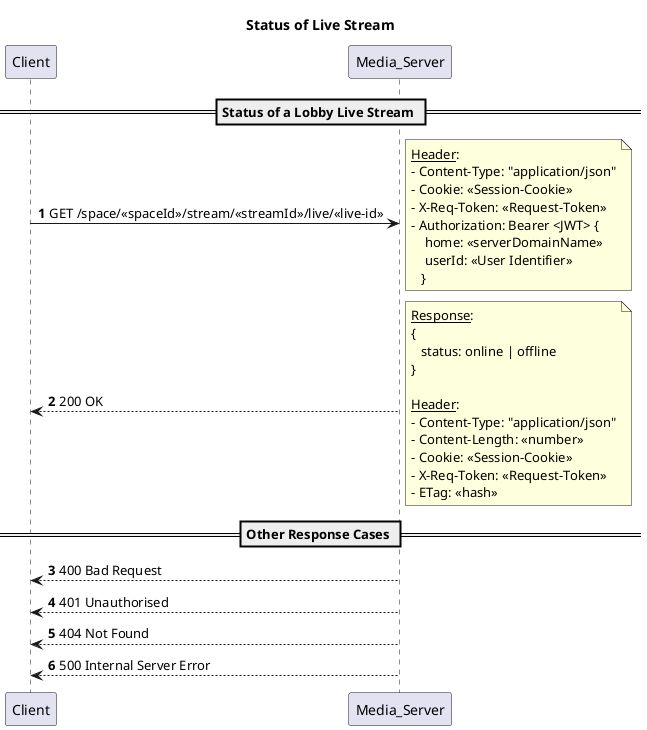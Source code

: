 @startuml
'https://plantuml.com/sequence-diagram

title Status of Live Stream

autonumber
== Status of a Lobby Live Stream ==
Client -> Media_Server: GET /space/<<spaceId>>/stream/<<streamId>>/live/<<live-id>>
note right
__Header__:
- Content-Type: "application/json"
- Cookie: <<Session-Cookie>>
- X-Req-Token: <<Request-Token>>
- Authorization: Bearer <JWT> {
    home: <<serverDomainName>>
    userId: <<User Identifier>>
   }
end note

Client <-- Media_Server: 200 OK
note right
__Response__:
{
   status: online | offline
}

__Header__:
- Content-Type: "application/json"
- Content-Length: <<number>>
- Cookie: <<Session-Cookie>>
- X-Req-Token: <<Request-Token>>
- ETag: <<hash>>
end note

== Other Response Cases ==

Client <-- Media_Server: 400 Bad Request
Client <-- Media_Server: 401 Unauthorised
Client <-- Media_Server: 404 Not Found
Client <-- Media_Server: 500 Internal Server Error

@enduml
